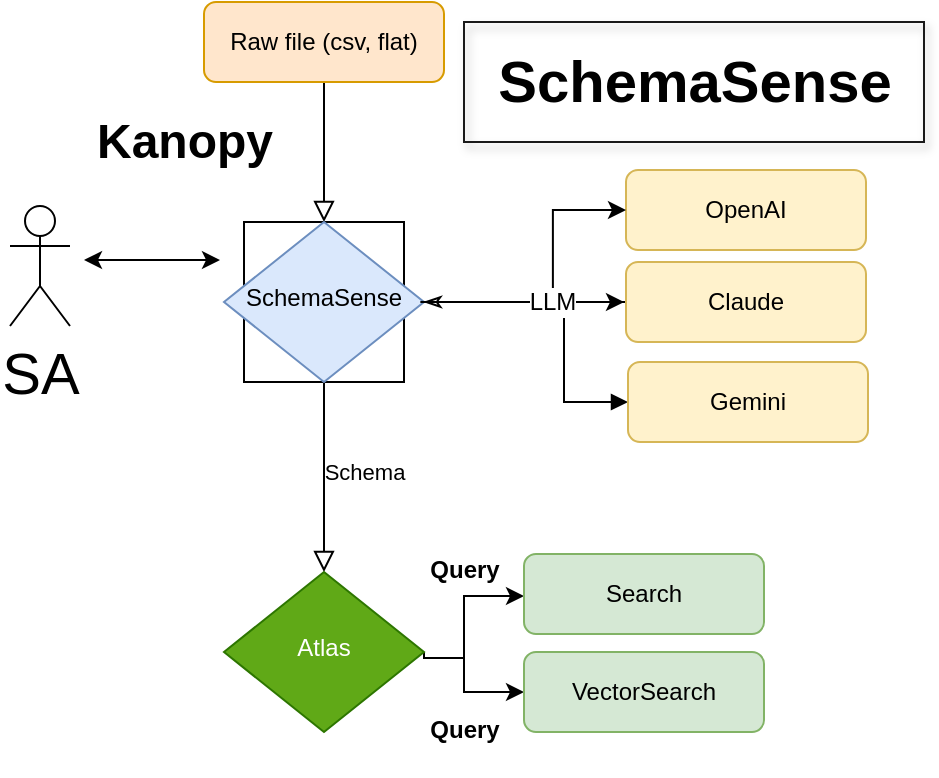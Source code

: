 <mxfile version="17.1.2" type="github">
  <diagram id="C5RBs43oDa-KdzZeNtuy" name="Page-1">
    <mxGraphModel dx="652" dy="549" grid="1" gridSize="10" guides="1" tooltips="1" connect="1" arrows="1" fold="1" page="1" pageScale="1" pageWidth="827" pageHeight="1169" math="0" shadow="0">
      <root>
        <mxCell id="WIyWlLk6GJQsqaUBKTNV-0" />
        <mxCell id="WIyWlLk6GJQsqaUBKTNV-1" parent="WIyWlLk6GJQsqaUBKTNV-0" />
        <mxCell id="yP_wTFienZzigo8ZD11Q-12" value="" style="whiteSpace=wrap;html=1;aspect=fixed;fontSize=29;" parent="WIyWlLk6GJQsqaUBKTNV-1" vertex="1">
          <mxGeometry x="180" y="190" width="80" height="80" as="geometry" />
        </mxCell>
        <mxCell id="WIyWlLk6GJQsqaUBKTNV-2" value="" style="rounded=0;html=1;jettySize=auto;orthogonalLoop=1;fontSize=11;endArrow=block;endFill=0;endSize=8;strokeWidth=1;shadow=0;labelBackgroundColor=none;edgeStyle=orthogonalEdgeStyle;" parent="WIyWlLk6GJQsqaUBKTNV-1" source="WIyWlLk6GJQsqaUBKTNV-3" target="WIyWlLk6GJQsqaUBKTNV-6" edge="1">
          <mxGeometry relative="1" as="geometry">
            <Array as="points">
              <mxPoint x="220" y="140" />
              <mxPoint x="220" y="140" />
            </Array>
          </mxGeometry>
        </mxCell>
        <mxCell id="WIyWlLk6GJQsqaUBKTNV-3" value="Raw file (csv, flat)" style="rounded=1;whiteSpace=wrap;html=1;fontSize=12;glass=0;strokeWidth=1;shadow=0;fillColor=#ffe6cc;strokeColor=#d79b00;" parent="WIyWlLk6GJQsqaUBKTNV-1" vertex="1">
          <mxGeometry x="160" y="80" width="120" height="40" as="geometry" />
        </mxCell>
        <mxCell id="WIyWlLk6GJQsqaUBKTNV-4" value="Schema" style="rounded=0;html=1;jettySize=auto;orthogonalLoop=1;fontSize=11;endArrow=block;endFill=0;endSize=8;strokeWidth=1;shadow=0;labelBackgroundColor=none;edgeStyle=orthogonalEdgeStyle;" parent="WIyWlLk6GJQsqaUBKTNV-1" source="WIyWlLk6GJQsqaUBKTNV-6" target="WIyWlLk6GJQsqaUBKTNV-10" edge="1">
          <mxGeometry x="-0.093" y="20" relative="1" as="geometry">
            <mxPoint y="2" as="offset" />
            <Array as="points">
              <mxPoint x="220" y="320" />
              <mxPoint x="220" y="320" />
            </Array>
          </mxGeometry>
        </mxCell>
        <mxCell id="f37Q-BBssw8EZ5fxQEzy-28" value="" style="edgeStyle=orthogonalEdgeStyle;rounded=0;orthogonalLoop=1;jettySize=auto;html=1;fontSize=12;endArrow=block;endFill=1;" edge="1" parent="WIyWlLk6GJQsqaUBKTNV-1" source="WIyWlLk6GJQsqaUBKTNV-6" target="f37Q-BBssw8EZ5fxQEzy-12">
          <mxGeometry relative="1" as="geometry">
            <Array as="points">
              <mxPoint x="340" y="230" />
              <mxPoint x="340" y="280" />
            </Array>
          </mxGeometry>
        </mxCell>
        <mxCell id="WIyWlLk6GJQsqaUBKTNV-6" value="SchemaSense" style="rhombus;whiteSpace=wrap;html=1;shadow=0;fontFamily=Helvetica;fontSize=12;align=center;strokeWidth=1;spacing=6;spacingTop=-4;fillColor=#dae8fc;strokeColor=#6c8ebf;" parent="WIyWlLk6GJQsqaUBKTNV-1" vertex="1">
          <mxGeometry x="170" y="190" width="100" height="80" as="geometry" />
        </mxCell>
        <mxCell id="WIyWlLk6GJQsqaUBKTNV-7" value="OpenAI" style="rounded=1;whiteSpace=wrap;html=1;fontSize=12;glass=0;strokeWidth=1;shadow=0;fillColor=#fff2cc;strokeColor=#d6b656;" parent="WIyWlLk6GJQsqaUBKTNV-1" vertex="1">
          <mxGeometry x="371" y="164" width="120" height="40" as="geometry" />
        </mxCell>
        <mxCell id="f37Q-BBssw8EZ5fxQEzy-6" style="edgeStyle=orthogonalEdgeStyle;rounded=0;orthogonalLoop=1;jettySize=auto;html=1;entryX=0;entryY=0.5;entryDx=0;entryDy=0;fontSize=29;exitX=1;exitY=0.5;exitDx=0;exitDy=0;" edge="1" parent="WIyWlLk6GJQsqaUBKTNV-1">
          <mxGeometry relative="1" as="geometry">
            <mxPoint x="280" y="408" as="sourcePoint" />
            <mxPoint x="320" y="377" as="targetPoint" />
            <Array as="points">
              <mxPoint x="290" y="408" />
              <mxPoint x="290" y="377" />
            </Array>
          </mxGeometry>
        </mxCell>
        <mxCell id="f37Q-BBssw8EZ5fxQEzy-9" style="edgeStyle=orthogonalEdgeStyle;rounded=0;orthogonalLoop=1;jettySize=auto;html=1;exitX=1;exitY=0.5;exitDx=0;exitDy=0;entryX=0;entryY=0.5;entryDx=0;entryDy=0;fontSize=29;" edge="1" parent="WIyWlLk6GJQsqaUBKTNV-1" source="WIyWlLk6GJQsqaUBKTNV-10" target="yP_wTFienZzigo8ZD11Q-4">
          <mxGeometry relative="1" as="geometry">
            <mxPoint x="280" y="408" as="sourcePoint" />
            <Array as="points">
              <mxPoint x="270" y="408" />
              <mxPoint x="290" y="408" />
              <mxPoint x="290" y="425" />
            </Array>
          </mxGeometry>
        </mxCell>
        <mxCell id="WIyWlLk6GJQsqaUBKTNV-10" value="Atlas" style="rhombus;whiteSpace=wrap;html=1;shadow=0;fontFamily=Helvetica;fontSize=12;align=center;strokeWidth=1;spacing=6;spacingTop=-4;fillColor=#60a917;fontColor=#ffffff;strokeColor=#2D7600;" parent="WIyWlLk6GJQsqaUBKTNV-1" vertex="1">
          <mxGeometry x="170" y="365" width="100" height="80" as="geometry" />
        </mxCell>
        <mxCell id="WIyWlLk6GJQsqaUBKTNV-12" value="Search" style="rounded=1;whiteSpace=wrap;html=1;fontSize=12;glass=0;strokeWidth=1;shadow=0;fillColor=#d5e8d4;strokeColor=#82b366;" parent="WIyWlLk6GJQsqaUBKTNV-1" vertex="1">
          <mxGeometry x="320" y="356" width="120" height="40" as="geometry" />
        </mxCell>
        <mxCell id="f37Q-BBssw8EZ5fxQEzy-29" value="" style="edgeStyle=orthogonalEdgeStyle;rounded=0;orthogonalLoop=1;jettySize=auto;html=1;fontSize=12;endArrow=classicThin;endFill=0;" edge="1" parent="WIyWlLk6GJQsqaUBKTNV-1" source="yP_wTFienZzigo8ZD11Q-2" target="WIyWlLk6GJQsqaUBKTNV-6">
          <mxGeometry relative="1" as="geometry" />
        </mxCell>
        <mxCell id="yP_wTFienZzigo8ZD11Q-2" value="Claude" style="rounded=1;whiteSpace=wrap;html=1;fontSize=12;glass=0;strokeWidth=1;shadow=0;fillColor=#fff2cc;strokeColor=#d6b656;" parent="WIyWlLk6GJQsqaUBKTNV-1" vertex="1">
          <mxGeometry x="371" y="210" width="120" height="40" as="geometry" />
        </mxCell>
        <mxCell id="yP_wTFienZzigo8ZD11Q-4" value="VectorSearch" style="rounded=1;whiteSpace=wrap;html=1;fontSize=12;glass=0;strokeWidth=1;shadow=0;fillColor=#d5e8d4;strokeColor=#82b366;" parent="WIyWlLk6GJQsqaUBKTNV-1" vertex="1">
          <mxGeometry x="320" y="405" width="120" height="40" as="geometry" />
        </mxCell>
        <mxCell id="yP_wTFienZzigo8ZD11Q-6" value="&lt;font style=&quot;font-size: 29px&quot;&gt;SchemaSense&lt;/font&gt;" style="text;strokeColor=#1A1A1A;fillColor=none;html=1;fontSize=24;fontStyle=1;verticalAlign=middle;align=center;shadow=1;" parent="WIyWlLk6GJQsqaUBKTNV-1" vertex="1">
          <mxGeometry x="290" y="90" width="230" height="60" as="geometry" />
        </mxCell>
        <mxCell id="yP_wTFienZzigo8ZD11Q-7" value="SA" style="shape=umlActor;verticalLabelPosition=bottom;verticalAlign=top;html=1;outlineConnect=0;fontSize=29;" parent="WIyWlLk6GJQsqaUBKTNV-1" vertex="1">
          <mxGeometry x="63" y="182" width="30" height="60" as="geometry" />
        </mxCell>
        <mxCell id="yP_wTFienZzigo8ZD11Q-11" value="" style="endArrow=classic;startArrow=classic;html=1;rounded=0;fontSize=29;" parent="WIyWlLk6GJQsqaUBKTNV-1" edge="1">
          <mxGeometry width="50" height="50" relative="1" as="geometry">
            <mxPoint x="100" y="209" as="sourcePoint" />
            <mxPoint x="168" y="209" as="targetPoint" />
            <Array as="points">
              <mxPoint x="138" y="209" />
            </Array>
          </mxGeometry>
        </mxCell>
        <mxCell id="yP_wTFienZzigo8ZD11Q-13" value="Kanopy" style="text;strokeColor=none;fillColor=none;html=1;fontSize=24;fontStyle=1;verticalAlign=middle;align=center;" parent="WIyWlLk6GJQsqaUBKTNV-1" vertex="1">
          <mxGeometry x="100" y="130" width="100" height="40" as="geometry" />
        </mxCell>
        <mxCell id="f37Q-BBssw8EZ5fxQEzy-10" value="&lt;span style=&quot;font-size: 12px&quot;&gt;Query&lt;/span&gt;" style="text;strokeColor=none;fillColor=none;html=1;fontSize=24;fontStyle=1;verticalAlign=middle;align=center;shadow=1;" vertex="1" parent="WIyWlLk6GJQsqaUBKTNV-1">
          <mxGeometry x="240" y="340" width="100" height="40" as="geometry" />
        </mxCell>
        <mxCell id="f37Q-BBssw8EZ5fxQEzy-12" value="Gemini" style="rounded=1;whiteSpace=wrap;html=1;fontSize=12;glass=0;strokeWidth=1;shadow=0;fillColor=#fff2cc;strokeColor=#d6b656;" vertex="1" parent="WIyWlLk6GJQsqaUBKTNV-1">
          <mxGeometry x="372" y="260" width="120" height="40" as="geometry" />
        </mxCell>
        <mxCell id="f37Q-BBssw8EZ5fxQEzy-23" value="" style="group" vertex="1" connectable="0" parent="WIyWlLk6GJQsqaUBKTNV-1">
          <mxGeometry x="290" y="200" width="80" height="80" as="geometry" />
        </mxCell>
        <mxCell id="f37Q-BBssw8EZ5fxQEzy-21" value="" style="group" vertex="1" connectable="0" parent="f37Q-BBssw8EZ5fxQEzy-23">
          <mxGeometry width="80" height="30" as="geometry" />
        </mxCell>
        <mxCell id="f37Q-BBssw8EZ5fxQEzy-19" value="" style="edgeStyle=elbowEdgeStyle;elbow=horizontal;endArrow=classic;html=1;rounded=0;fontSize=12;entryX=0;entryY=0.5;entryDx=0;entryDy=0;" edge="1" parent="f37Q-BBssw8EZ5fxQEzy-21" target="WIyWlLk6GJQsqaUBKTNV-7">
          <mxGeometry width="50" height="50" relative="1" as="geometry">
            <mxPoint x="-21.818" y="30.0" as="sourcePoint" />
            <mxPoint x="80" y="-60.0" as="targetPoint" />
            <Array as="points">
              <mxPoint x="44.444" y="10" />
            </Array>
          </mxGeometry>
        </mxCell>
        <mxCell id="f37Q-BBssw8EZ5fxQEzy-20" value="" style="endArrow=classic;html=1;rounded=0;fontSize=12;" edge="1" parent="f37Q-BBssw8EZ5fxQEzy-21">
          <mxGeometry width="50" height="50" relative="1" as="geometry">
            <mxPoint y="30.0" as="sourcePoint" />
            <mxPoint x="80" y="30.0" as="targetPoint" />
            <Array as="points">
              <mxPoint x="26.667" y="30.0" />
              <mxPoint x="53.333" y="30.0" />
            </Array>
          </mxGeometry>
        </mxCell>
        <mxCell id="f37Q-BBssw8EZ5fxQEzy-27" value="LLM" style="edgeLabel;html=1;align=center;verticalAlign=middle;resizable=0;points=[];fontSize=12;" vertex="1" connectable="0" parent="f37Q-BBssw8EZ5fxQEzy-20">
          <mxGeometry x="-0.64" y="2" relative="1" as="geometry">
            <mxPoint x="29" y="2" as="offset" />
          </mxGeometry>
        </mxCell>
        <mxCell id="f37Q-BBssw8EZ5fxQEzy-31" value="&lt;font style=&quot;font-size: 12px&quot;&gt;Query&lt;/font&gt;" style="text;strokeColor=none;fillColor=none;html=1;fontSize=24;fontStyle=1;verticalAlign=middle;align=center;shadow=1;" vertex="1" parent="WIyWlLk6GJQsqaUBKTNV-1">
          <mxGeometry x="240" y="420" width="100" height="40" as="geometry" />
        </mxCell>
      </root>
    </mxGraphModel>
  </diagram>
</mxfile>
